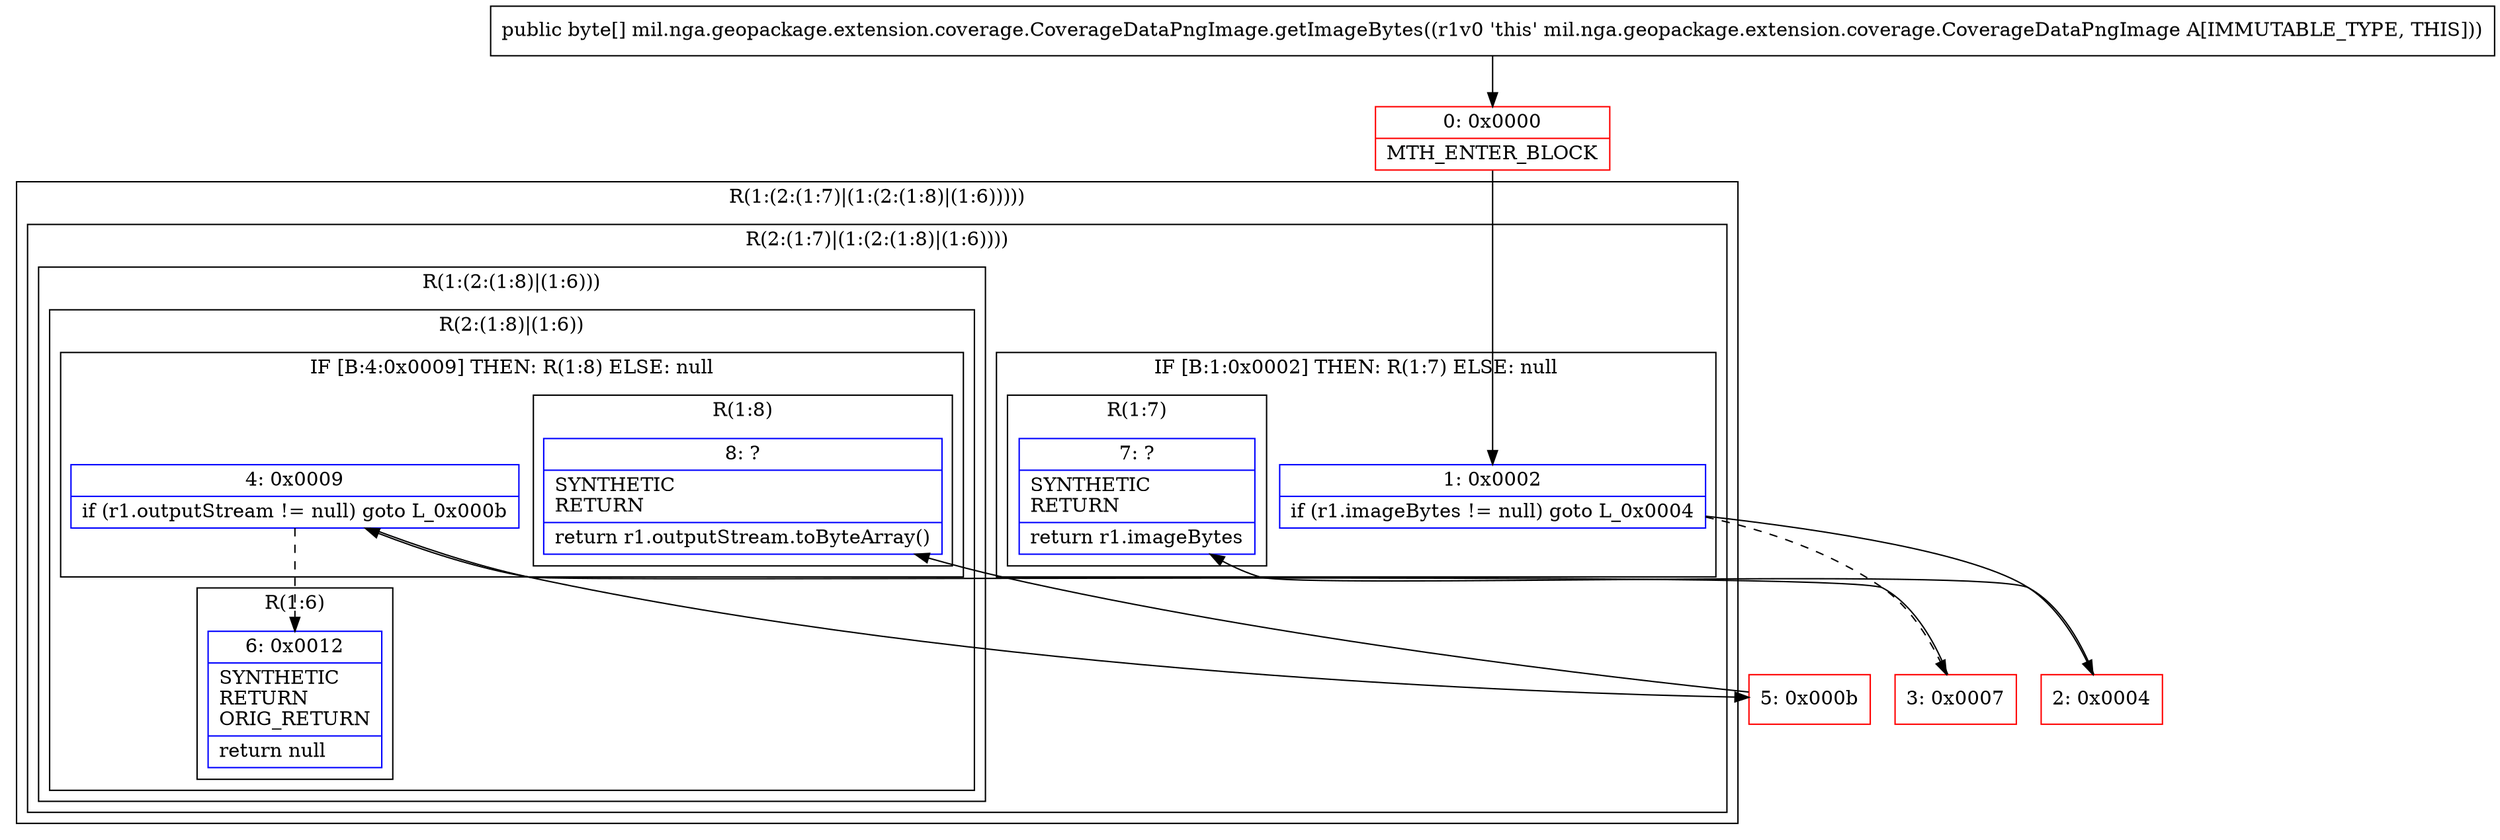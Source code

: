 digraph "CFG formil.nga.geopackage.extension.coverage.CoverageDataPngImage.getImageBytes()[B" {
subgraph cluster_Region_881538350 {
label = "R(1:(2:(1:7)|(1:(2:(1:8)|(1:6)))))";
node [shape=record,color=blue];
subgraph cluster_Region_309615494 {
label = "R(2:(1:7)|(1:(2:(1:8)|(1:6))))";
node [shape=record,color=blue];
subgraph cluster_IfRegion_62115940 {
label = "IF [B:1:0x0002] THEN: R(1:7) ELSE: null";
node [shape=record,color=blue];
Node_1 [shape=record,label="{1\:\ 0x0002|if (r1.imageBytes != null) goto L_0x0004\l}"];
subgraph cluster_Region_1490363345 {
label = "R(1:7)";
node [shape=record,color=blue];
Node_7 [shape=record,label="{7\:\ ?|SYNTHETIC\lRETURN\l|return r1.imageBytes\l}"];
}
}
subgraph cluster_Region_890916768 {
label = "R(1:(2:(1:8)|(1:6)))";
node [shape=record,color=blue];
subgraph cluster_Region_84056814 {
label = "R(2:(1:8)|(1:6))";
node [shape=record,color=blue];
subgraph cluster_IfRegion_414145242 {
label = "IF [B:4:0x0009] THEN: R(1:8) ELSE: null";
node [shape=record,color=blue];
Node_4 [shape=record,label="{4\:\ 0x0009|if (r1.outputStream != null) goto L_0x000b\l}"];
subgraph cluster_Region_1771383221 {
label = "R(1:8)";
node [shape=record,color=blue];
Node_8 [shape=record,label="{8\:\ ?|SYNTHETIC\lRETURN\l|return r1.outputStream.toByteArray()\l}"];
}
}
subgraph cluster_Region_244649064 {
label = "R(1:6)";
node [shape=record,color=blue];
Node_6 [shape=record,label="{6\:\ 0x0012|SYNTHETIC\lRETURN\lORIG_RETURN\l|return null\l}"];
}
}
}
}
}
Node_0 [shape=record,color=red,label="{0\:\ 0x0000|MTH_ENTER_BLOCK\l}"];
Node_2 [shape=record,color=red,label="{2\:\ 0x0004}"];
Node_3 [shape=record,color=red,label="{3\:\ 0x0007}"];
Node_5 [shape=record,color=red,label="{5\:\ 0x000b}"];
MethodNode[shape=record,label="{public byte[] mil.nga.geopackage.extension.coverage.CoverageDataPngImage.getImageBytes((r1v0 'this' mil.nga.geopackage.extension.coverage.CoverageDataPngImage A[IMMUTABLE_TYPE, THIS])) }"];
MethodNode -> Node_0;
Node_1 -> Node_2;
Node_1 -> Node_3[style=dashed];
Node_4 -> Node_5;
Node_4 -> Node_6[style=dashed];
Node_0 -> Node_1;
Node_2 -> Node_7;
Node_3 -> Node_4;
Node_5 -> Node_8;
}

